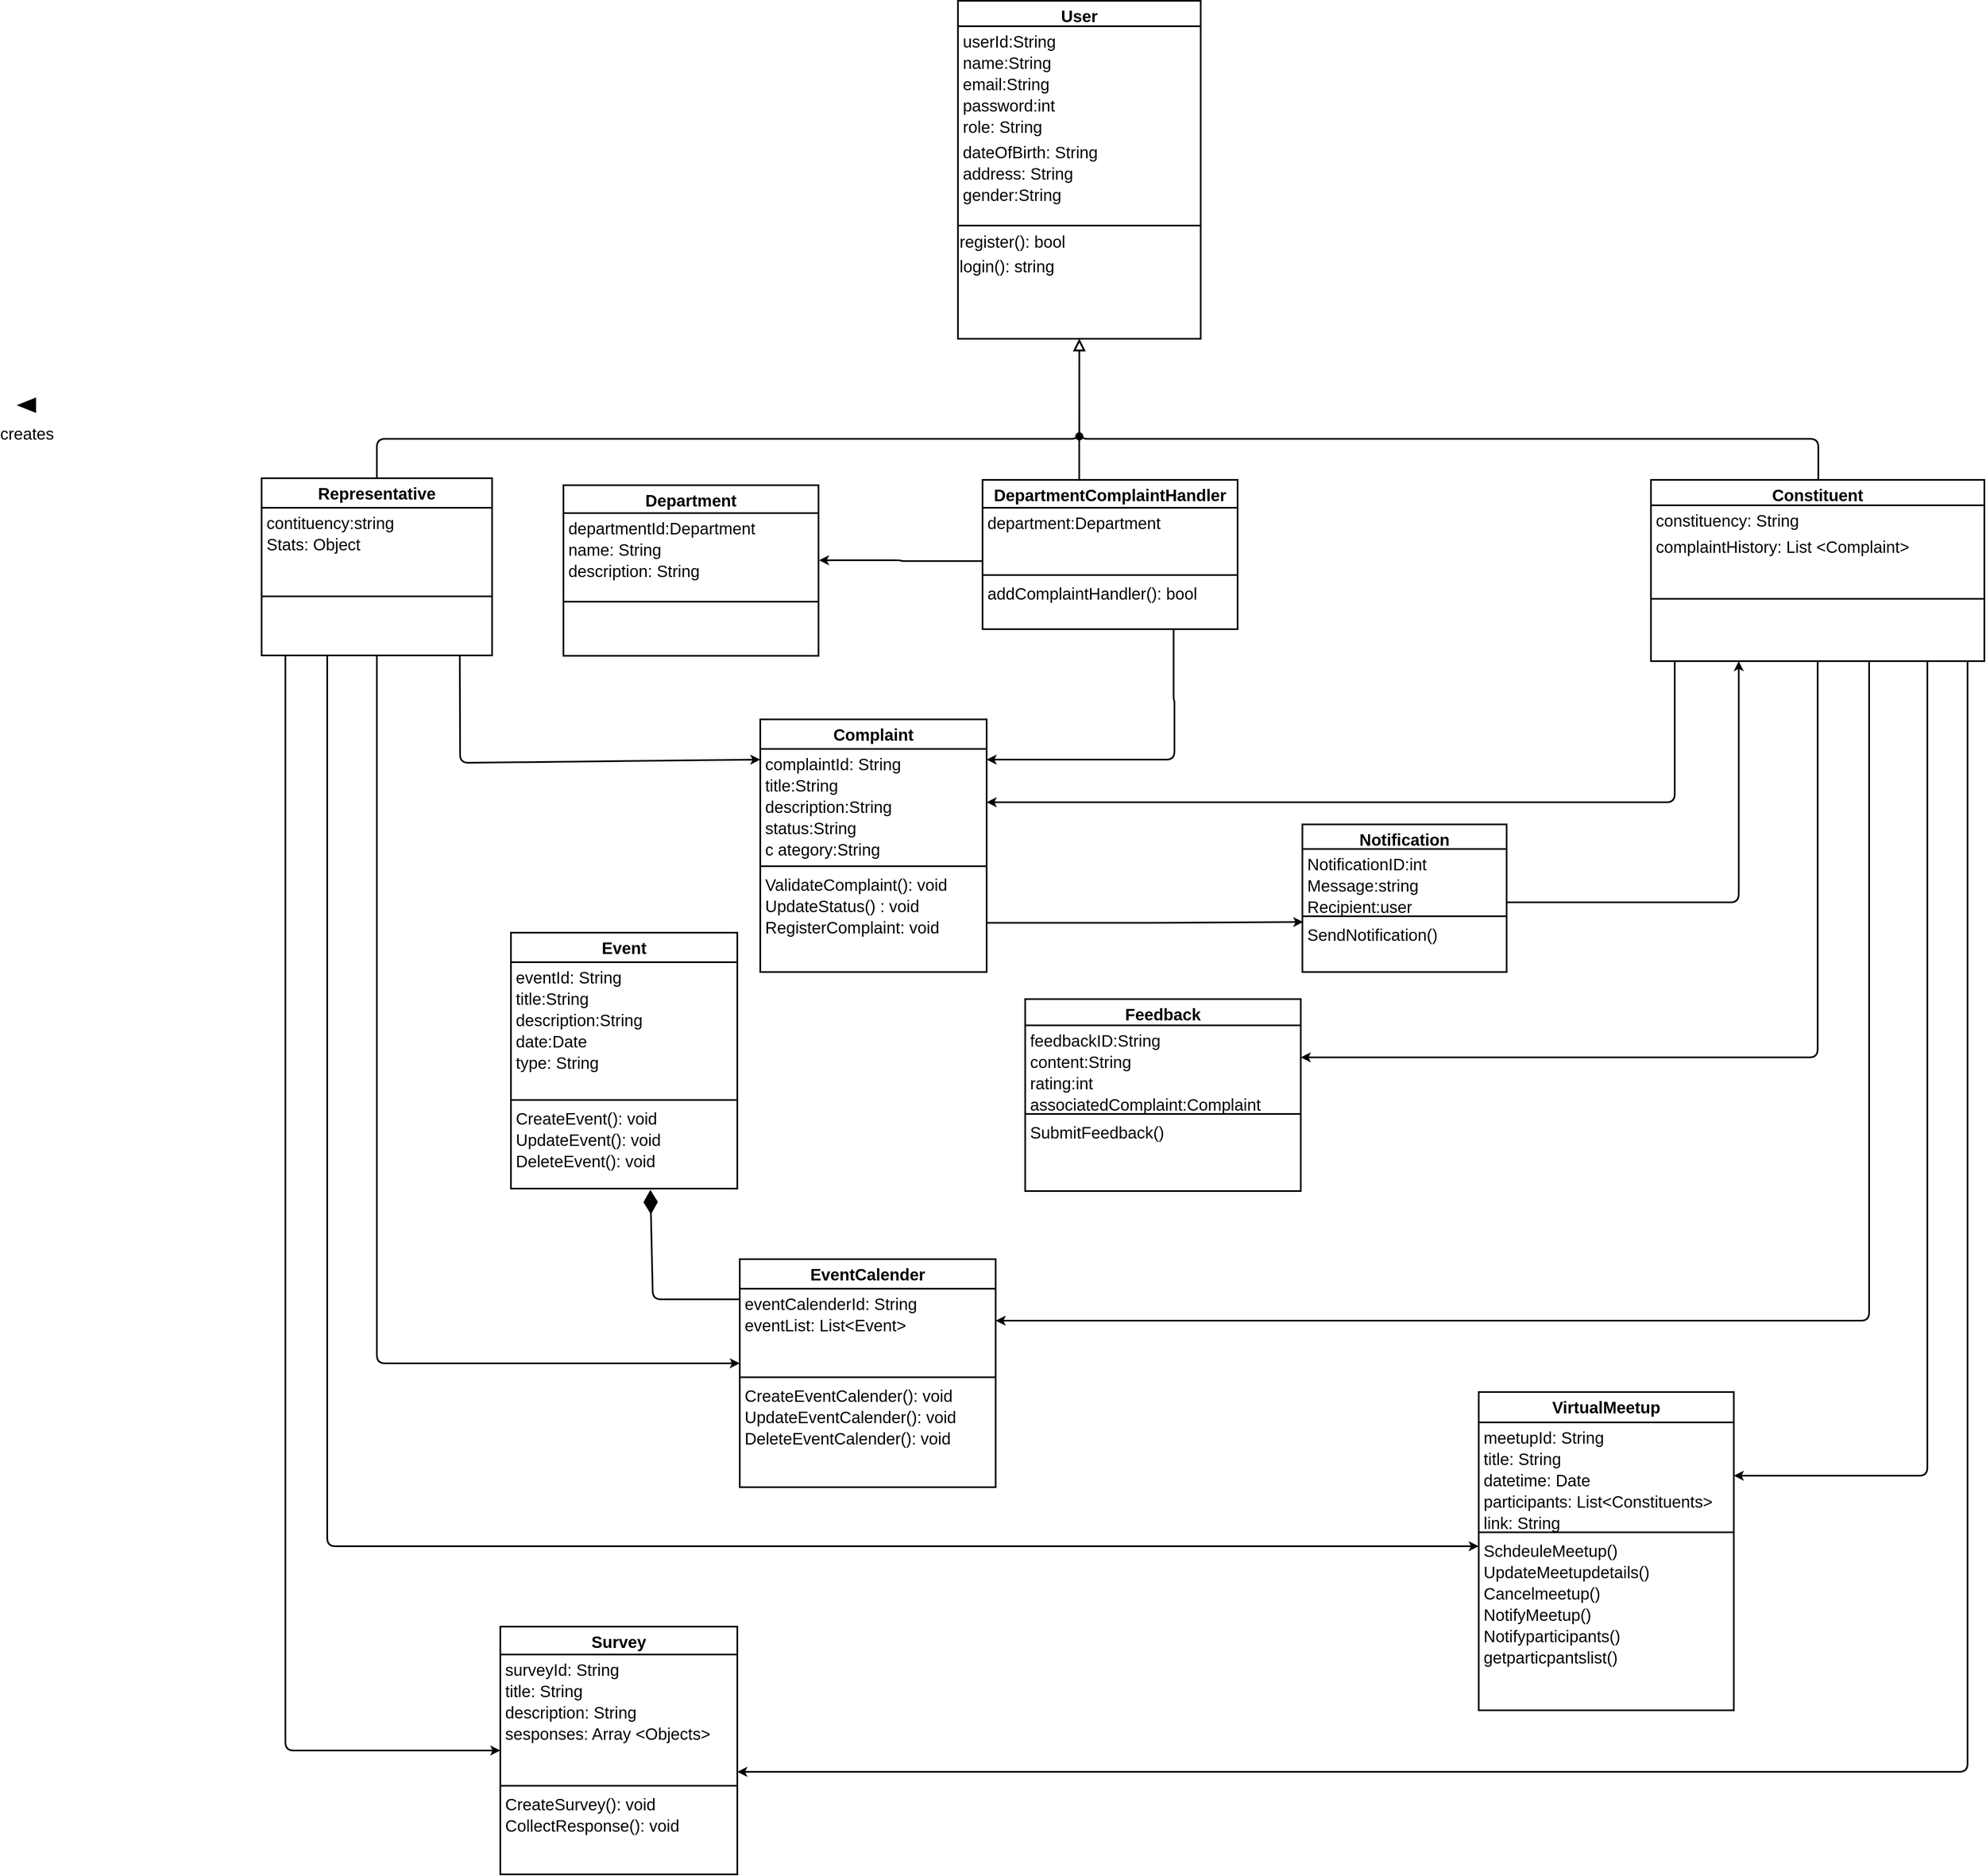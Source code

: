 <mxfile version="25.0.1">
  <diagram id="C5RBs43oDa-KdzZeNtuy" name="Page-1">
    <mxGraphModel dx="6667" dy="4613" grid="0" gridSize="10" guides="1" tooltips="1" connect="1" arrows="1" fold="1" page="0" pageScale="1" pageWidth="827" pageHeight="1169" math="0" shadow="0">
      <root>
        <mxCell id="WIyWlLk6GJQsqaUBKTNV-0" />
        <mxCell id="WIyWlLk6GJQsqaUBKTNV-1" parent="WIyWlLk6GJQsqaUBKTNV-0" />
        <mxCell id="zkfFHV4jXpPFQw0GAbJ--0" value="User" style="swimlane;fontStyle=1;align=center;verticalAlign=top;childLayout=stackLayout;horizontal=1;startSize=31;horizontalStack=0;resizeParent=1;resizeLast=0;collapsible=1;marginBottom=0;rounded=0;shadow=0;strokeWidth=2;fontSize=20;" parent="WIyWlLk6GJQsqaUBKTNV-1" vertex="1">
          <mxGeometry x="441" y="-458" width="296" height="412" as="geometry">
            <mxRectangle x="230" y="140" width="160" height="26" as="alternateBounds" />
          </mxGeometry>
        </mxCell>
        <mxCell id="zkfFHV4jXpPFQw0GAbJ--1" value="userId:String" style="text;align=left;verticalAlign=top;spacingLeft=4;spacingRight=4;overflow=hidden;rotatable=0;points=[[0,0.5],[1,0.5]];portConstraint=eastwest;fontSize=20;strokeWidth=2;" parent="zkfFHV4jXpPFQw0GAbJ--0" vertex="1">
          <mxGeometry y="31" width="296" height="26" as="geometry" />
        </mxCell>
        <mxCell id="zkfFHV4jXpPFQw0GAbJ--2" value="name:String" style="text;align=left;verticalAlign=top;spacingLeft=4;spacingRight=4;overflow=hidden;rotatable=0;points=[[0,0.5],[1,0.5]];portConstraint=eastwest;rounded=0;shadow=0;html=0;fontSize=20;strokeWidth=2;" parent="zkfFHV4jXpPFQw0GAbJ--0" vertex="1">
          <mxGeometry y="57" width="296" height="26" as="geometry" />
        </mxCell>
        <mxCell id="zkfFHV4jXpPFQw0GAbJ--3" value="email:String" style="text;align=left;verticalAlign=top;spacingLeft=4;spacingRight=4;overflow=hidden;rotatable=0;points=[[0,0.5],[1,0.5]];portConstraint=eastwest;rounded=0;shadow=0;html=0;fontSize=20;strokeWidth=2;" parent="zkfFHV4jXpPFQw0GAbJ--0" vertex="1">
          <mxGeometry y="83" width="296" height="26" as="geometry" />
        </mxCell>
        <mxCell id="Pei02myCYMl1iP3rMed8-2" value="password:int" style="text;align=left;verticalAlign=top;spacingLeft=4;spacingRight=4;overflow=hidden;rotatable=0;points=[[0,0.5],[1,0.5]];portConstraint=eastwest;rounded=0;shadow=0;html=0;fontSize=20;strokeWidth=2;" parent="zkfFHV4jXpPFQw0GAbJ--0" vertex="1">
          <mxGeometry y="109" width="296" height="26" as="geometry" />
        </mxCell>
        <mxCell id="mNPfbvNHgH-7dLo6_KG_-19" value="role: String" style="text;align=left;verticalAlign=top;spacingLeft=4;spacingRight=4;overflow=hidden;rotatable=0;points=[[0,0.5],[1,0.5]];portConstraint=eastwest;rounded=0;shadow=0;html=0;fontSize=20;strokeWidth=2;" parent="zkfFHV4jXpPFQw0GAbJ--0" vertex="1">
          <mxGeometry y="135" width="296" height="31" as="geometry" />
        </mxCell>
        <mxCell id="mNPfbvNHgH-7dLo6_KG_-18" value="dateOfBirth: String" style="text;align=left;verticalAlign=top;spacingLeft=4;spacingRight=4;overflow=hidden;rotatable=0;points=[[0,0.5],[1,0.5]];portConstraint=eastwest;rounded=0;shadow=0;html=0;fontSize=20;strokeWidth=2;" parent="zkfFHV4jXpPFQw0GAbJ--0" vertex="1">
          <mxGeometry y="166" width="296" height="26" as="geometry" />
        </mxCell>
        <mxCell id="mNPfbvNHgH-7dLo6_KG_-17" value="address: String" style="text;align=left;verticalAlign=top;spacingLeft=4;spacingRight=4;overflow=hidden;rotatable=0;points=[[0,0.5],[1,0.5]];portConstraint=eastwest;rounded=0;shadow=0;html=0;fontSize=20;strokeWidth=2;" parent="zkfFHV4jXpPFQw0GAbJ--0" vertex="1">
          <mxGeometry y="192" width="296" height="26" as="geometry" />
        </mxCell>
        <mxCell id="mNPfbvNHgH-7dLo6_KG_-15" value="gender:String" style="text;align=left;verticalAlign=top;spacingLeft=4;spacingRight=4;overflow=hidden;rotatable=0;points=[[0,0.5],[1,0.5]];portConstraint=eastwest;rounded=0;shadow=0;html=0;fontSize=20;strokeWidth=2;" parent="zkfFHV4jXpPFQw0GAbJ--0" vertex="1">
          <mxGeometry y="218" width="296" height="26" as="geometry" />
        </mxCell>
        <mxCell id="mNPfbvNHgH-7dLo6_KG_-21" style="text;align=left;verticalAlign=top;spacingLeft=4;spacingRight=4;overflow=hidden;rotatable=0;points=[[0,0.5],[1,0.5]];portConstraint=eastwest;rounded=0;shadow=0;html=0;fontSize=20;strokeWidth=2;" parent="zkfFHV4jXpPFQw0GAbJ--0" vertex="1">
          <mxGeometry y="244" width="296" height="26" as="geometry" />
        </mxCell>
        <mxCell id="zkfFHV4jXpPFQw0GAbJ--4" value="" style="line;html=1;strokeWidth=2;align=left;verticalAlign=middle;spacingTop=-1;spacingLeft=3;spacingRight=3;rotatable=0;labelPosition=right;points=[];portConstraint=eastwest;fontSize=20;" parent="zkfFHV4jXpPFQw0GAbJ--0" vertex="1">
          <mxGeometry y="270" width="296" height="8" as="geometry" />
        </mxCell>
        <mxCell id="mNPfbvNHgH-7dLo6_KG_-13" value="register(): bool" style="text;html=1;align=left;verticalAlign=middle;whiteSpace=wrap;rounded=0;fontSize=20;strokeWidth=2;" parent="zkfFHV4jXpPFQw0GAbJ--0" vertex="1">
          <mxGeometry y="278" width="296" height="30" as="geometry" />
        </mxCell>
        <mxCell id="Pei02myCYMl1iP3rMed8-3" value="login(): string" style="text;html=1;align=left;verticalAlign=middle;whiteSpace=wrap;rounded=0;fontSize=20;strokeWidth=2;" parent="zkfFHV4jXpPFQw0GAbJ--0" vertex="1">
          <mxGeometry y="308" width="296" height="30" as="geometry" />
        </mxCell>
        <mxCell id="mNPfbvNHgH-7dLo6_KG_-20" style="text;html=1;align=left;verticalAlign=middle;whiteSpace=wrap;rounded=0;fontSize=20;strokeWidth=2;" parent="zkfFHV4jXpPFQw0GAbJ--0" vertex="1">
          <mxGeometry y="338" width="296" height="37" as="geometry" />
        </mxCell>
        <mxCell id="G-upI68DP6zv-U2BLRxJ-17" style="edgeStyle=orthogonalEdgeStyle;rounded=1;orthogonalLoop=1;jettySize=auto;html=1;entryX=0;entryY=0.5;entryDx=0;entryDy=0;curved=0;strokeWidth=2;" edge="1" parent="WIyWlLk6GJQsqaUBKTNV-1" source="zkfFHV4jXpPFQw0GAbJ--6" target="mNPfbvNHgH-7dLo6_KG_-83">
          <mxGeometry relative="1" as="geometry" />
        </mxCell>
        <mxCell id="G-upI68DP6zv-U2BLRxJ-19" style="edgeStyle=orthogonalEdgeStyle;rounded=1;orthogonalLoop=1;jettySize=auto;html=1;entryX=0;entryY=0.5;entryDx=0;entryDy=0;curved=0;strokeWidth=2;" edge="1" parent="WIyWlLk6GJQsqaUBKTNV-1" source="zkfFHV4jXpPFQw0GAbJ--6" target="Pei02myCYMl1iP3rMed8-67">
          <mxGeometry relative="1" as="geometry">
            <Array as="points">
              <mxPoint x="-328" y="1426" />
            </Array>
          </mxGeometry>
        </mxCell>
        <mxCell id="G-upI68DP6zv-U2BLRxJ-26" style="edgeStyle=orthogonalEdgeStyle;rounded=1;orthogonalLoop=1;jettySize=auto;html=1;entryX=0;entryY=0.5;entryDx=0;entryDy=0;strokeWidth=2;curved=0;" edge="1" parent="WIyWlLk6GJQsqaUBKTNV-1" source="zkfFHV4jXpPFQw0GAbJ--6" target="G-upI68DP6zv-U2BLRxJ-23">
          <mxGeometry relative="1" as="geometry">
            <Array as="points">
              <mxPoint x="-379" y="1675" />
            </Array>
          </mxGeometry>
        </mxCell>
        <mxCell id="zkfFHV4jXpPFQw0GAbJ--6" value="Representative" style="swimlane;fontStyle=1;align=center;verticalAlign=top;childLayout=stackLayout;horizontal=1;startSize=36;horizontalStack=0;resizeParent=1;resizeLast=0;collapsible=1;marginBottom=0;rounded=0;shadow=0;strokeWidth=2;fontSize=20;" parent="WIyWlLk6GJQsqaUBKTNV-1" vertex="1">
          <mxGeometry x="-408" y="124" width="281" height="216" as="geometry">
            <mxRectangle x="130" y="380" width="160" height="26" as="alternateBounds" />
          </mxGeometry>
        </mxCell>
        <mxCell id="zkfFHV4jXpPFQw0GAbJ--7" value="contituency:string" style="text;align=left;verticalAlign=top;spacingLeft=4;spacingRight=4;overflow=hidden;rotatable=0;points=[[0,0.5],[1,0.5]];portConstraint=eastwest;fontSize=20;strokeWidth=2;" parent="zkfFHV4jXpPFQw0GAbJ--6" vertex="1">
          <mxGeometry y="36" width="281" height="26" as="geometry" />
        </mxCell>
        <mxCell id="zkfFHV4jXpPFQw0GAbJ--8" value="Stats: Object " style="text;align=left;verticalAlign=top;spacingLeft=4;spacingRight=4;overflow=hidden;rotatable=0;points=[[0,0.5],[1,0.5]];portConstraint=eastwest;rounded=0;shadow=0;html=0;fontSize=20;strokeWidth=2;" parent="zkfFHV4jXpPFQw0GAbJ--6" vertex="1">
          <mxGeometry y="62" width="281" height="26" as="geometry" />
        </mxCell>
        <mxCell id="mNPfbvNHgH-7dLo6_KG_-24" style="text;align=left;verticalAlign=top;spacingLeft=4;spacingRight=4;overflow=hidden;rotatable=0;points=[[0,0.5],[1,0.5]];portConstraint=eastwest;rounded=0;shadow=0;html=0;fontSize=20;strokeWidth=2;" parent="zkfFHV4jXpPFQw0GAbJ--6" vertex="1">
          <mxGeometry y="88" width="281" height="26" as="geometry" />
        </mxCell>
        <mxCell id="mNPfbvNHgH-7dLo6_KG_-23" style="text;align=left;verticalAlign=top;spacingLeft=4;spacingRight=4;overflow=hidden;rotatable=0;points=[[0,0.5],[1,0.5]];portConstraint=eastwest;rounded=0;shadow=0;html=0;fontSize=20;strokeWidth=2;" parent="zkfFHV4jXpPFQw0GAbJ--6" vertex="1">
          <mxGeometry y="114" width="281" height="26" as="geometry" />
        </mxCell>
        <mxCell id="zkfFHV4jXpPFQw0GAbJ--9" value="" style="line;html=1;strokeWidth=2;align=left;verticalAlign=middle;spacingTop=-1;spacingLeft=3;spacingRight=3;rotatable=0;labelPosition=right;points=[];portConstraint=eastwest;fontSize=20;" parent="zkfFHV4jXpPFQw0GAbJ--6" vertex="1">
          <mxGeometry y="140" width="281" height="8" as="geometry" />
        </mxCell>
        <mxCell id="mNPfbvNHgH-7dLo6_KG_-26" style="text;align=left;verticalAlign=top;spacingLeft=4;spacingRight=4;overflow=hidden;rotatable=0;points=[[0,0.5],[1,0.5]];portConstraint=eastwest;fontStyle=0;fontSize=20;strokeWidth=2;" parent="zkfFHV4jXpPFQw0GAbJ--6" vertex="1">
          <mxGeometry y="148" width="281" height="33" as="geometry" />
        </mxCell>
        <mxCell id="mNPfbvNHgH-7dLo6_KG_-25" style="text;align=left;verticalAlign=top;spacingLeft=4;spacingRight=4;overflow=hidden;rotatable=0;points=[[0,0.5],[1,0.5]];portConstraint=eastwest;fontStyle=0;fontSize=20;strokeWidth=2;" parent="zkfFHV4jXpPFQw0GAbJ--6" vertex="1">
          <mxGeometry y="181" width="281" height="35" as="geometry" />
        </mxCell>
        <mxCell id="zkfFHV4jXpPFQw0GAbJ--12" value="" style="endArrow=block;endSize=10;endFill=0;shadow=0;strokeWidth=2;rounded=1;curved=0;edgeStyle=elbowEdgeStyle;elbow=vertical;fontSize=20;" parent="WIyWlLk6GJQsqaUBKTNV-1" source="zkfFHV4jXpPFQw0GAbJ--6" target="zkfFHV4jXpPFQw0GAbJ--0" edge="1">
          <mxGeometry width="160" relative="1" as="geometry">
            <mxPoint x="200" y="203" as="sourcePoint" />
            <mxPoint x="200" y="203" as="targetPoint" />
            <Array as="points">
              <mxPoint x="368" y="76" />
            </Array>
          </mxGeometry>
        </mxCell>
        <mxCell id="zkfFHV4jXpPFQw0GAbJ--16" value="" style="endArrow=block;endSize=10;endFill=0;shadow=0;strokeWidth=2;rounded=1;curved=0;edgeStyle=elbowEdgeStyle;elbow=vertical;fontSize=20;entryX=0.5;entryY=1;entryDx=0;entryDy=0;exitX=0.502;exitY=0.001;exitDx=0;exitDy=0;exitPerimeter=0;" parent="WIyWlLk6GJQsqaUBKTNV-1" source="yNUHk9VUofDZDF6CJBJu-0" target="zkfFHV4jXpPFQw0GAbJ--0" edge="1">
          <mxGeometry width="160" relative="1" as="geometry">
            <mxPoint x="532" y="115" as="sourcePoint" />
            <mxPoint x="530" y="36" as="targetPoint" />
            <Array as="points">
              <mxPoint x="828" y="76" />
            </Array>
          </mxGeometry>
        </mxCell>
        <mxCell id="zkfFHV4jXpPFQw0GAbJ--17" value="Complaint" style="swimlane;fontStyle=1;align=center;verticalAlign=top;childLayout=stackLayout;horizontal=1;startSize=36;horizontalStack=0;resizeParent=1;resizeLast=0;collapsible=1;marginBottom=0;rounded=0;shadow=0;strokeWidth=2;fontSize=20;" parent="WIyWlLk6GJQsqaUBKTNV-1" vertex="1">
          <mxGeometry x="200" y="418" width="276" height="308" as="geometry">
            <mxRectangle x="550" y="140" width="160" height="26" as="alternateBounds" />
          </mxGeometry>
        </mxCell>
        <mxCell id="zkfFHV4jXpPFQw0GAbJ--18" value="complaintId: String" style="text;align=left;verticalAlign=top;spacingLeft=4;spacingRight=4;overflow=hidden;rotatable=0;points=[[0,0.5],[1,0.5]];portConstraint=eastwest;fontSize=20;strokeWidth=2;" parent="zkfFHV4jXpPFQw0GAbJ--17" vertex="1">
          <mxGeometry y="36" width="276" height="26" as="geometry" />
        </mxCell>
        <mxCell id="zkfFHV4jXpPFQw0GAbJ--19" value="title:String" style="text;align=left;verticalAlign=top;spacingLeft=4;spacingRight=4;overflow=hidden;rotatable=0;points=[[0,0.5],[1,0.5]];portConstraint=eastwest;rounded=0;shadow=0;html=0;fontSize=20;strokeWidth=2;" parent="zkfFHV4jXpPFQw0GAbJ--17" vertex="1">
          <mxGeometry y="62" width="276" height="26" as="geometry" />
        </mxCell>
        <mxCell id="zkfFHV4jXpPFQw0GAbJ--20" value="description:String" style="text;align=left;verticalAlign=top;spacingLeft=4;spacingRight=4;overflow=hidden;rotatable=0;points=[[0,0.5],[1,0.5]];portConstraint=eastwest;rounded=0;shadow=0;html=0;fontSize=20;strokeWidth=2;" parent="zkfFHV4jXpPFQw0GAbJ--17" vertex="1">
          <mxGeometry y="88" width="276" height="26" as="geometry" />
        </mxCell>
        <mxCell id="zkfFHV4jXpPFQw0GAbJ--21" value="status:String" style="text;align=left;verticalAlign=top;spacingLeft=4;spacingRight=4;overflow=hidden;rotatable=0;points=[[0,0.5],[1,0.5]];portConstraint=eastwest;rounded=0;shadow=0;html=0;fontSize=20;strokeWidth=2;" parent="zkfFHV4jXpPFQw0GAbJ--17" vertex="1">
          <mxGeometry y="114" width="276" height="26" as="geometry" />
        </mxCell>
        <mxCell id="zkfFHV4jXpPFQw0GAbJ--22" value="c ategory:String" style="text;align=left;verticalAlign=top;spacingLeft=4;spacingRight=4;overflow=hidden;rotatable=0;points=[[0,0.5],[1,0.5]];portConstraint=eastwest;rounded=0;shadow=0;html=0;fontSize=20;strokeWidth=2;" parent="zkfFHV4jXpPFQw0GAbJ--17" vertex="1">
          <mxGeometry y="140" width="276" height="35" as="geometry" />
        </mxCell>
        <mxCell id="zkfFHV4jXpPFQw0GAbJ--23" value="" style="line;html=1;strokeWidth=2;align=left;verticalAlign=middle;spacingTop=-1;spacingLeft=3;spacingRight=3;rotatable=0;labelPosition=right;points=[];portConstraint=eastwest;fontSize=20;" parent="zkfFHV4jXpPFQw0GAbJ--17" vertex="1">
          <mxGeometry y="175" width="276" height="8" as="geometry" />
        </mxCell>
        <mxCell id="zkfFHV4jXpPFQw0GAbJ--25" value="ValidateComplaint(): void" style="text;align=left;verticalAlign=top;spacingLeft=4;spacingRight=4;overflow=hidden;rotatable=0;points=[[0,0.5],[1,0.5]];portConstraint=eastwest;fontSize=20;strokeWidth=2;" parent="zkfFHV4jXpPFQw0GAbJ--17" vertex="1">
          <mxGeometry y="183" width="276" height="26" as="geometry" />
        </mxCell>
        <mxCell id="Pei02myCYMl1iP3rMed8-8" value="UpdateStatus() : void" style="text;align=left;verticalAlign=top;spacingLeft=4;spacingRight=4;overflow=hidden;rotatable=0;points=[[0,0.5],[1,0.5]];portConstraint=eastwest;fontSize=20;strokeWidth=2;" parent="zkfFHV4jXpPFQw0GAbJ--17" vertex="1">
          <mxGeometry y="209" width="276" height="26" as="geometry" />
        </mxCell>
        <mxCell id="mNPfbvNHgH-7dLo6_KG_-55" value="RegisterComplaint: void" style="text;align=left;verticalAlign=top;spacingLeft=4;spacingRight=4;overflow=hidden;rotatable=0;points=[[0,0.5],[1,0.5]];portConstraint=eastwest;fontSize=20;strokeWidth=2;" parent="zkfFHV4jXpPFQw0GAbJ--17" vertex="1">
          <mxGeometry y="235" width="276" height="26" as="geometry" />
        </mxCell>
        <mxCell id="mNPfbvNHgH-7dLo6_KG_-54" style="text;align=left;verticalAlign=top;spacingLeft=4;spacingRight=4;overflow=hidden;rotatable=0;points=[[0,0.5],[1,0.5]];portConstraint=eastwest;fontSize=20;strokeWidth=2;" parent="zkfFHV4jXpPFQw0GAbJ--17" vertex="1">
          <mxGeometry y="261" width="276" height="26" as="geometry" />
        </mxCell>
        <mxCell id="G-upI68DP6zv-U2BLRxJ-5" style="edgeStyle=orthogonalEdgeStyle;rounded=1;orthogonalLoop=1;jettySize=auto;html=1;entryX=1;entryY=0.5;entryDx=0;entryDy=0;strokeWidth=2;curved=0;" edge="1" parent="WIyWlLk6GJQsqaUBKTNV-1" source="yNUHk9VUofDZDF6CJBJu-0" target="Pei02myCYMl1iP3rMed8-13">
          <mxGeometry relative="1" as="geometry" />
        </mxCell>
        <mxCell id="G-upI68DP6zv-U2BLRxJ-6" style="edgeStyle=orthogonalEdgeStyle;rounded=1;orthogonalLoop=1;jettySize=auto;html=1;entryX=1;entryY=0.5;entryDx=0;entryDy=0;strokeWidth=2;curved=0;" edge="1" parent="WIyWlLk6GJQsqaUBKTNV-1" source="yNUHk9VUofDZDF6CJBJu-0" target="mNPfbvNHgH-7dLo6_KG_-59">
          <mxGeometry relative="1" as="geometry">
            <Array as="points">
              <mxPoint x="1552" y="1151" />
            </Array>
          </mxGeometry>
        </mxCell>
        <mxCell id="G-upI68DP6zv-U2BLRxJ-21" style="edgeStyle=orthogonalEdgeStyle;rounded=1;orthogonalLoop=1;jettySize=auto;html=1;entryX=1;entryY=0.5;entryDx=0;entryDy=0;strokeWidth=2;curved=0;" edge="1" parent="WIyWlLk6GJQsqaUBKTNV-1" source="yNUHk9VUofDZDF6CJBJu-0" target="Pei02myCYMl1iP3rMed8-62">
          <mxGeometry relative="1" as="geometry">
            <Array as="points">
              <mxPoint x="1623" y="1340" />
            </Array>
          </mxGeometry>
        </mxCell>
        <mxCell id="G-upI68DP6zv-U2BLRxJ-27" style="edgeStyle=orthogonalEdgeStyle;rounded=1;orthogonalLoop=1;jettySize=auto;html=1;strokeWidth=2;curved=0;" edge="1" parent="WIyWlLk6GJQsqaUBKTNV-1" source="yNUHk9VUofDZDF6CJBJu-0" target="G-upI68DP6zv-U2BLRxJ-22">
          <mxGeometry relative="1" as="geometry">
            <Array as="points">
              <mxPoint x="1672" y="1701" />
            </Array>
          </mxGeometry>
        </mxCell>
        <mxCell id="yNUHk9VUofDZDF6CJBJu-0" value="Constituent" style="swimlane;fontStyle=1;align=center;verticalAlign=top;childLayout=stackLayout;horizontal=1;startSize=31;horizontalStack=0;resizeParent=1;resizeLast=0;collapsible=1;marginBottom=0;rounded=0;shadow=0;strokeWidth=2;fontSize=20;" parent="WIyWlLk6GJQsqaUBKTNV-1" vertex="1">
          <mxGeometry x="1286" y="126" width="406.5" height="221" as="geometry">
            <mxRectangle x="130" y="380" width="160" height="26" as="alternateBounds" />
          </mxGeometry>
        </mxCell>
        <mxCell id="mNPfbvNHgH-7dLo6_KG_-22" value="constituency: String" style="text;align=left;verticalAlign=top;spacingLeft=4;spacingRight=4;overflow=hidden;rotatable=0;points=[[0,0.5],[1,0.5]];portConstraint=eastwest;fontSize=20;strokeWidth=2;" parent="yNUHk9VUofDZDF6CJBJu-0" vertex="1">
          <mxGeometry y="31" width="406.5" height="32" as="geometry" />
        </mxCell>
        <mxCell id="yNUHk9VUofDZDF6CJBJu-1" value="complaintHistory: List &lt;Complaint&gt;" style="text;align=left;verticalAlign=top;spacingLeft=4;spacingRight=4;overflow=hidden;rotatable=0;points=[[0,0.5],[1,0.5]];portConstraint=eastwest;fontSize=20;strokeWidth=2;" parent="yNUHk9VUofDZDF6CJBJu-0" vertex="1">
          <mxGeometry y="63" width="406.5" height="26" as="geometry" />
        </mxCell>
        <mxCell id="mNPfbvNHgH-7dLo6_KG_-35" style="text;align=left;verticalAlign=top;spacingLeft=4;spacingRight=4;overflow=hidden;rotatable=0;points=[[0,0.5],[1,0.5]];portConstraint=eastwest;fontSize=20;strokeWidth=2;" parent="yNUHk9VUofDZDF6CJBJu-0" vertex="1">
          <mxGeometry y="89" width="406.5" height="26" as="geometry" />
        </mxCell>
        <mxCell id="mNPfbvNHgH-7dLo6_KG_-34" style="text;align=left;verticalAlign=top;spacingLeft=4;spacingRight=4;overflow=hidden;rotatable=0;points=[[0,0.5],[1,0.5]];portConstraint=eastwest;fontSize=20;strokeWidth=2;" parent="yNUHk9VUofDZDF6CJBJu-0" vertex="1">
          <mxGeometry y="115" width="406.5" height="26" as="geometry" />
        </mxCell>
        <mxCell id="yNUHk9VUofDZDF6CJBJu-3" value="" style="line;html=1;strokeWidth=2;align=left;verticalAlign=middle;spacingTop=-1;spacingLeft=3;spacingRight=3;rotatable=0;labelPosition=right;points=[];portConstraint=eastwest;fontSize=20;" parent="yNUHk9VUofDZDF6CJBJu-0" vertex="1">
          <mxGeometry y="141" width="406.5" height="8" as="geometry" />
        </mxCell>
        <mxCell id="mNPfbvNHgH-7dLo6_KG_-41" style="text;align=left;verticalAlign=top;spacingLeft=4;spacingRight=4;overflow=hidden;rotatable=0;points=[[0,0.5],[1,0.5]];portConstraint=eastwest;fontSize=20;strokeWidth=2;" parent="yNUHk9VUofDZDF6CJBJu-0" vertex="1">
          <mxGeometry y="149" width="406.5" height="36" as="geometry" />
        </mxCell>
        <mxCell id="mNPfbvNHgH-7dLo6_KG_-45" style="text;align=left;verticalAlign=top;spacingLeft=4;spacingRight=4;overflow=hidden;rotatable=0;points=[[0,0.5],[1,0.5]];portConstraint=eastwest;fontSize=20;strokeWidth=2;" parent="yNUHk9VUofDZDF6CJBJu-0" vertex="1">
          <mxGeometry y="185" width="406.5" height="36" as="geometry" />
        </mxCell>
        <mxCell id="yNUHk9VUofDZDF6CJBJu-6" value="Survey" style="swimlane;fontStyle=1;align=center;verticalAlign=top;childLayout=stackLayout;horizontal=1;startSize=34;horizontalStack=0;resizeParent=1;resizeLast=0;collapsible=1;marginBottom=0;rounded=0;shadow=0;strokeWidth=2;fontSize=20;" parent="WIyWlLk6GJQsqaUBKTNV-1" vertex="1">
          <mxGeometry x="-117" y="1524" width="289" height="302" as="geometry">
            <mxRectangle x="130" y="380" width="160" height="26" as="alternateBounds" />
          </mxGeometry>
        </mxCell>
        <mxCell id="yNUHk9VUofDZDF6CJBJu-7" value="surveyId: String" style="text;align=left;verticalAlign=top;spacingLeft=4;spacingRight=4;overflow=hidden;rotatable=0;points=[[0,0.5],[1,0.5]];portConstraint=eastwest;fontSize=20;strokeWidth=2;" parent="yNUHk9VUofDZDF6CJBJu-6" vertex="1">
          <mxGeometry y="34" width="289" height="26" as="geometry" />
        </mxCell>
        <mxCell id="yNUHk9VUofDZDF6CJBJu-8" value="title: String" style="text;align=left;verticalAlign=top;spacingLeft=4;spacingRight=4;overflow=hidden;rotatable=0;points=[[0,0.5],[1,0.5]];portConstraint=eastwest;rounded=0;shadow=0;html=0;fontSize=20;strokeWidth=2;" parent="yNUHk9VUofDZDF6CJBJu-6" vertex="1">
          <mxGeometry y="60" width="289" height="26" as="geometry" />
        </mxCell>
        <mxCell id="yNUHk9VUofDZDF6CJBJu-10" value="description: String" style="text;align=left;verticalAlign=top;spacingLeft=4;spacingRight=4;overflow=hidden;rotatable=0;points=[[0,0.5],[1,0.5]];portConstraint=eastwest;fontStyle=0;fontSize=20;strokeWidth=2;" parent="yNUHk9VUofDZDF6CJBJu-6" vertex="1">
          <mxGeometry y="86" width="289" height="26" as="geometry" />
        </mxCell>
        <mxCell id="yNUHk9VUofDZDF6CJBJu-11" value="sesponses: Array &lt;Objects&gt;" style="text;align=left;verticalAlign=top;spacingLeft=4;spacingRight=4;overflow=hidden;rotatable=0;points=[[0,0.5],[1,0.5]];portConstraint=eastwest;fontSize=20;strokeWidth=2;" parent="yNUHk9VUofDZDF6CJBJu-6" vertex="1">
          <mxGeometry y="112" width="289" height="26" as="geometry" />
        </mxCell>
        <mxCell id="G-upI68DP6zv-U2BLRxJ-23" style="text;align=left;verticalAlign=top;spacingLeft=4;spacingRight=4;overflow=hidden;rotatable=0;points=[[0,0.5],[1,0.5]];portConstraint=eastwest;fontSize=20;strokeWidth=2;" vertex="1" parent="yNUHk9VUofDZDF6CJBJu-6">
          <mxGeometry y="138" width="289" height="26" as="geometry" />
        </mxCell>
        <mxCell id="G-upI68DP6zv-U2BLRxJ-22" style="text;align=left;verticalAlign=top;spacingLeft=4;spacingRight=4;overflow=hidden;rotatable=0;points=[[0,0.5],[1,0.5]];portConstraint=eastwest;fontSize=20;strokeWidth=2;" vertex="1" parent="yNUHk9VUofDZDF6CJBJu-6">
          <mxGeometry y="164" width="289" height="26" as="geometry" />
        </mxCell>
        <mxCell id="yNUHk9VUofDZDF6CJBJu-9" value="" style="line;html=1;strokeWidth=2;align=left;verticalAlign=middle;spacingTop=-1;spacingLeft=3;spacingRight=3;rotatable=0;labelPosition=right;points=[];portConstraint=eastwest;fontSize=20;" parent="yNUHk9VUofDZDF6CJBJu-6" vertex="1">
          <mxGeometry y="190" width="289" height="8" as="geometry" />
        </mxCell>
        <mxCell id="Pei02myCYMl1iP3rMed8-10" value="CreateSurvey(): void" style="text;align=left;verticalAlign=top;spacingLeft=4;spacingRight=4;overflow=hidden;rotatable=0;points=[[0,0.5],[1,0.5]];portConstraint=eastwest;fontSize=20;strokeWidth=2;" parent="yNUHk9VUofDZDF6CJBJu-6" vertex="1">
          <mxGeometry y="198" width="289" height="26" as="geometry" />
        </mxCell>
        <mxCell id="Pei02myCYMl1iP3rMed8-9" value="CollectResponse(): void" style="text;align=left;verticalAlign=top;spacingLeft=4;spacingRight=4;overflow=hidden;rotatable=0;points=[[0,0.5],[1,0.5]];portConstraint=eastwest;fontSize=20;strokeWidth=2;" parent="yNUHk9VUofDZDF6CJBJu-6" vertex="1">
          <mxGeometry y="224" width="289" height="26" as="geometry" />
        </mxCell>
        <mxCell id="G-upI68DP6zv-U2BLRxJ-25" style="text;align=left;verticalAlign=top;spacingLeft=4;spacingRight=4;overflow=hidden;rotatable=0;points=[[0,0.5],[1,0.5]];portConstraint=eastwest;fontSize=20;strokeWidth=2;" vertex="1" parent="yNUHk9VUofDZDF6CJBJu-6">
          <mxGeometry y="250" width="289" height="26" as="geometry" />
        </mxCell>
        <mxCell id="G-upI68DP6zv-U2BLRxJ-24" style="text;align=left;verticalAlign=top;spacingLeft=4;spacingRight=4;overflow=hidden;rotatable=0;points=[[0,0.5],[1,0.5]];portConstraint=eastwest;fontSize=20;strokeWidth=2;" vertex="1" parent="yNUHk9VUofDZDF6CJBJu-6">
          <mxGeometry y="276" width="289" height="26" as="geometry" />
        </mxCell>
        <mxCell id="yNUHk9VUofDZDF6CJBJu-18" value="DepartmentComplaintHandler" style="swimlane;fontStyle=1;align=center;verticalAlign=top;childLayout=stackLayout;horizontal=1;startSize=34;horizontalStack=0;resizeParent=1;resizeLast=0;collapsible=1;marginBottom=0;rounded=0;shadow=0;strokeWidth=2;fontSize=20;" parent="WIyWlLk6GJQsqaUBKTNV-1" vertex="1">
          <mxGeometry x="471" y="126" width="311" height="182" as="geometry">
            <mxRectangle x="130" y="380" width="160" height="26" as="alternateBounds" />
          </mxGeometry>
        </mxCell>
        <mxCell id="yNUHk9VUofDZDF6CJBJu-19" value="department:Department" style="text;align=left;verticalAlign=top;spacingLeft=4;spacingRight=4;overflow=hidden;rotatable=0;points=[[0,0.5],[1,0.5]];portConstraint=eastwest;fontSize=20;strokeWidth=2;" parent="yNUHk9VUofDZDF6CJBJu-18" vertex="1">
          <mxGeometry y="34" width="311" height="26" as="geometry" />
        </mxCell>
        <mxCell id="mNPfbvNHgH-7dLo6_KG_-28" style="text;align=left;verticalAlign=top;spacingLeft=4;spacingRight=4;overflow=hidden;rotatable=0;points=[[0,0.5],[1,0.5]];portConstraint=eastwest;fontSize=20;strokeWidth=2;" parent="yNUHk9VUofDZDF6CJBJu-18" vertex="1">
          <mxGeometry y="60" width="311" height="26" as="geometry" />
        </mxCell>
        <mxCell id="mNPfbvNHgH-7dLo6_KG_-27" style="text;align=left;verticalAlign=top;spacingLeft=4;spacingRight=4;overflow=hidden;rotatable=0;points=[[0,0.5],[1,0.5]];portConstraint=eastwest;fontSize=20;strokeWidth=2;" parent="yNUHk9VUofDZDF6CJBJu-18" vertex="1">
          <mxGeometry y="86" width="311" height="26" as="geometry" />
        </mxCell>
        <mxCell id="yNUHk9VUofDZDF6CJBJu-21" value="" style="line;html=1;strokeWidth=2;align=left;verticalAlign=middle;spacingTop=-1;spacingLeft=3;spacingRight=3;rotatable=0;labelPosition=right;points=[];portConstraint=eastwest;fontSize=20;" parent="yNUHk9VUofDZDF6CJBJu-18" vertex="1">
          <mxGeometry y="112" width="311" height="8" as="geometry" />
        </mxCell>
        <mxCell id="mNPfbvNHgH-7dLo6_KG_-47" value="addComplaintHandler(): bool" style="text;align=left;verticalAlign=top;spacingLeft=4;spacingRight=4;overflow=hidden;rotatable=0;points=[[0,0.5],[1,0.5]];portConstraint=eastwest;fontSize=20;strokeWidth=2;" parent="yNUHk9VUofDZDF6CJBJu-18" vertex="1">
          <mxGeometry y="120" width="311" height="31" as="geometry" />
        </mxCell>
        <mxCell id="mNPfbvNHgH-7dLo6_KG_-49" style="text;align=left;verticalAlign=top;spacingLeft=4;spacingRight=4;overflow=hidden;rotatable=0;points=[[0,0.5],[1,0.5]];portConstraint=eastwest;fontSize=20;strokeWidth=2;" parent="yNUHk9VUofDZDF6CJBJu-18" vertex="1">
          <mxGeometry y="151" width="311" height="31" as="geometry" />
        </mxCell>
        <mxCell id="yNUHk9VUofDZDF6CJBJu-24" value="Notification" style="swimlane;fontStyle=1;align=center;verticalAlign=top;childLayout=stackLayout;horizontal=1;startSize=30;horizontalStack=0;resizeParent=1;resizeLast=0;collapsible=1;marginBottom=0;rounded=0;shadow=0;strokeWidth=2;fontSize=20;" parent="WIyWlLk6GJQsqaUBKTNV-1" vertex="1">
          <mxGeometry x="861" y="546" width="249" height="180" as="geometry">
            <mxRectangle x="130" y="380" width="160" height="26" as="alternateBounds" />
          </mxGeometry>
        </mxCell>
        <mxCell id="yNUHk9VUofDZDF6CJBJu-25" value="NotificationID:int" style="text;align=left;verticalAlign=top;spacingLeft=4;spacingRight=4;overflow=hidden;rotatable=0;points=[[0,0.5],[1,0.5]];portConstraint=eastwest;fontSize=20;strokeWidth=2;" parent="yNUHk9VUofDZDF6CJBJu-24" vertex="1">
          <mxGeometry y="30" width="249" height="26" as="geometry" />
        </mxCell>
        <mxCell id="yNUHk9VUofDZDF6CJBJu-26" value="Message:string" style="text;align=left;verticalAlign=top;spacingLeft=4;spacingRight=4;overflow=hidden;rotatable=0;points=[[0,0.5],[1,0.5]];portConstraint=eastwest;rounded=0;shadow=0;html=0;fontSize=20;strokeWidth=2;" parent="yNUHk9VUofDZDF6CJBJu-24" vertex="1">
          <mxGeometry y="56" width="249" height="26" as="geometry" />
        </mxCell>
        <mxCell id="yNUHk9VUofDZDF6CJBJu-28" value="Recipient:user" style="text;align=left;verticalAlign=top;spacingLeft=4;spacingRight=4;overflow=hidden;rotatable=0;points=[[0,0.5],[1,0.5]];portConstraint=eastwest;fontStyle=0;fontSize=20;strokeWidth=2;" parent="yNUHk9VUofDZDF6CJBJu-24" vertex="1">
          <mxGeometry y="82" width="249" height="26" as="geometry" />
        </mxCell>
        <mxCell id="yNUHk9VUofDZDF6CJBJu-27" value="" style="line;html=1;strokeWidth=2;align=left;verticalAlign=middle;spacingTop=-1;spacingLeft=3;spacingRight=3;rotatable=0;labelPosition=right;points=[];portConstraint=eastwest;fontSize=20;" parent="yNUHk9VUofDZDF6CJBJu-24" vertex="1">
          <mxGeometry y="108" width="249" height="8" as="geometry" />
        </mxCell>
        <mxCell id="yNUHk9VUofDZDF6CJBJu-29" value="SendNotification()" style="text;align=left;verticalAlign=top;spacingLeft=4;spacingRight=4;overflow=hidden;rotatable=0;points=[[0,0.5],[1,0.5]];portConstraint=eastwest;fontSize=20;strokeWidth=2;" parent="yNUHk9VUofDZDF6CJBJu-24" vertex="1">
          <mxGeometry y="116" width="249" height="26" as="geometry" />
        </mxCell>
        <mxCell id="Pei02myCYMl1iP3rMed8-11" value="Feedback" style="swimlane;fontStyle=1;align=center;verticalAlign=top;childLayout=stackLayout;horizontal=1;startSize=32;horizontalStack=0;resizeParent=1;resizeLast=0;collapsible=1;marginBottom=0;rounded=0;shadow=0;strokeWidth=2;fontSize=20;" parent="WIyWlLk6GJQsqaUBKTNV-1" vertex="1">
          <mxGeometry x="523" y="759" width="336" height="234" as="geometry">
            <mxRectangle x="130" y="380" width="160" height="26" as="alternateBounds" />
          </mxGeometry>
        </mxCell>
        <mxCell id="Pei02myCYMl1iP3rMed8-12" value="feedbackID:String" style="text;align=left;verticalAlign=top;spacingLeft=4;spacingRight=4;overflow=hidden;rotatable=0;points=[[0,0.5],[1,0.5]];portConstraint=eastwest;fontSize=20;strokeWidth=2;" parent="Pei02myCYMl1iP3rMed8-11" vertex="1">
          <mxGeometry y="32" width="336" height="26" as="geometry" />
        </mxCell>
        <mxCell id="Pei02myCYMl1iP3rMed8-13" value="content:String" style="text;align=left;verticalAlign=top;spacingLeft=4;spacingRight=4;overflow=hidden;rotatable=0;points=[[0,0.5],[1,0.5]];portConstraint=eastwest;rounded=0;shadow=0;html=0;fontSize=20;strokeWidth=2;" parent="Pei02myCYMl1iP3rMed8-11" vertex="1">
          <mxGeometry y="58" width="336" height="26" as="geometry" />
        </mxCell>
        <mxCell id="Pei02myCYMl1iP3rMed8-14" value="rating:int" style="text;align=left;verticalAlign=top;spacingLeft=4;spacingRight=4;overflow=hidden;rotatable=0;points=[[0,0.5],[1,0.5]];portConstraint=eastwest;fontStyle=0;fontSize=20;strokeWidth=2;" parent="Pei02myCYMl1iP3rMed8-11" vertex="1">
          <mxGeometry y="84" width="336" height="26" as="geometry" />
        </mxCell>
        <mxCell id="Pei02myCYMl1iP3rMed8-15" value="associatedComplaint:Complaint" style="text;align=left;verticalAlign=top;spacingLeft=4;spacingRight=4;overflow=hidden;rotatable=0;points=[[0,0.5],[1,0.5]];portConstraint=eastwest;fontSize=20;strokeWidth=2;" parent="Pei02myCYMl1iP3rMed8-11" vertex="1">
          <mxGeometry y="110" width="336" height="26" as="geometry" />
        </mxCell>
        <mxCell id="Pei02myCYMl1iP3rMed8-16" value="" style="line;html=1;strokeWidth=2;align=left;verticalAlign=middle;spacingTop=-1;spacingLeft=3;spacingRight=3;rotatable=0;labelPosition=right;points=[];portConstraint=eastwest;fontSize=20;" parent="Pei02myCYMl1iP3rMed8-11" vertex="1">
          <mxGeometry y="136" width="336" height="8" as="geometry" />
        </mxCell>
        <mxCell id="Pei02myCYMl1iP3rMed8-17" value="SubmitFeedback()" style="text;align=left;verticalAlign=top;spacingLeft=4;spacingRight=4;overflow=hidden;rotatable=0;points=[[0,0.5],[1,0.5]];portConstraint=eastwest;fontSize=20;strokeWidth=2;" parent="Pei02myCYMl1iP3rMed8-11" vertex="1">
          <mxGeometry y="144" width="336" height="26" as="geometry" />
        </mxCell>
        <mxCell id="mNPfbvNHgH-7dLo6_KG_-53" style="text;align=left;verticalAlign=top;spacingLeft=4;spacingRight=4;overflow=hidden;rotatable=0;points=[[0,0.5],[1,0.5]];portConstraint=eastwest;fontSize=20;strokeWidth=2;" parent="Pei02myCYMl1iP3rMed8-11" vertex="1">
          <mxGeometry y="170" width="336" height="26" as="geometry" />
        </mxCell>
        <mxCell id="mNPfbvNHgH-7dLo6_KG_-52" style="text;align=left;verticalAlign=top;spacingLeft=4;spacingRight=4;overflow=hidden;rotatable=0;points=[[0,0.5],[1,0.5]];portConstraint=eastwest;fontSize=20;strokeWidth=2;" parent="Pei02myCYMl1iP3rMed8-11" vertex="1">
          <mxGeometry y="196" width="336" height="38" as="geometry" />
        </mxCell>
        <mxCell id="Pei02myCYMl1iP3rMed8-55" value="creates" style="text;html=1;align=center;verticalAlign=middle;whiteSpace=wrap;rounded=0;rotation=0;fontSize=20;strokeWidth=2;" parent="WIyWlLk6GJQsqaUBKTNV-1" vertex="1">
          <mxGeometry x="-724" y="54" width="60" height="30" as="geometry" />
        </mxCell>
        <mxCell id="Pei02myCYMl1iP3rMed8-56" value="" style="triangle;whiteSpace=wrap;html=1;rotation=-180;fontSize=20;strokeWidth=2;fillColor=#000000;" parent="WIyWlLk6GJQsqaUBKTNV-1" vertex="1">
          <mxGeometry x="-703.97" y="27" width="19.95" height="16" as="geometry" />
        </mxCell>
        <mxCell id="Pei02myCYMl1iP3rMed8-59" value="VirtualMeetup" style="swimlane;fontStyle=1;align=center;verticalAlign=top;childLayout=stackLayout;horizontal=1;startSize=37;horizontalStack=0;resizeParent=1;resizeLast=0;collapsible=1;marginBottom=0;rounded=0;shadow=0;strokeWidth=2;fontSize=20;" parent="WIyWlLk6GJQsqaUBKTNV-1" vertex="1">
          <mxGeometry x="1076" y="1238" width="311" height="388" as="geometry">
            <mxRectangle x="550" y="140" width="160" height="26" as="alternateBounds" />
          </mxGeometry>
        </mxCell>
        <mxCell id="Pei02myCYMl1iP3rMed8-60" value="meetupId: String" style="text;align=left;verticalAlign=top;spacingLeft=4;spacingRight=4;overflow=hidden;rotatable=0;points=[[0,0.5],[1,0.5]];portConstraint=eastwest;fontSize=20;strokeWidth=2;" parent="Pei02myCYMl1iP3rMed8-59" vertex="1">
          <mxGeometry y="37" width="311" height="26" as="geometry" />
        </mxCell>
        <mxCell id="Pei02myCYMl1iP3rMed8-61" value="title: String" style="text;align=left;verticalAlign=top;spacingLeft=4;spacingRight=4;overflow=hidden;rotatable=0;points=[[0,0.5],[1,0.5]];portConstraint=eastwest;rounded=0;shadow=0;html=0;fontSize=20;strokeWidth=2;" parent="Pei02myCYMl1iP3rMed8-59" vertex="1">
          <mxGeometry y="63" width="311" height="26" as="geometry" />
        </mxCell>
        <mxCell id="Pei02myCYMl1iP3rMed8-62" value="datetime: Date" style="text;align=left;verticalAlign=top;spacingLeft=4;spacingRight=4;overflow=hidden;rotatable=0;points=[[0,0.5],[1,0.5]];portConstraint=eastwest;rounded=0;shadow=0;html=0;fontSize=20;strokeWidth=2;" parent="Pei02myCYMl1iP3rMed8-59" vertex="1">
          <mxGeometry y="89" width="311" height="26" as="geometry" />
        </mxCell>
        <mxCell id="Pei02myCYMl1iP3rMed8-63" value="participants: List&lt;Constituents&gt;" style="text;align=left;verticalAlign=top;spacingLeft=4;spacingRight=4;overflow=hidden;rotatable=0;points=[[0,0.5],[1,0.5]];portConstraint=eastwest;rounded=0;shadow=0;html=0;fontSize=20;strokeWidth=2;" parent="Pei02myCYMl1iP3rMed8-59" vertex="1">
          <mxGeometry y="115" width="311" height="26" as="geometry" />
        </mxCell>
        <mxCell id="Pei02myCYMl1iP3rMed8-64" value="link: String" style="text;align=left;verticalAlign=top;spacingLeft=4;spacingRight=4;overflow=hidden;rotatable=0;points=[[0,0.5],[1,0.5]];portConstraint=eastwest;rounded=0;shadow=0;html=0;fontSize=20;strokeWidth=2;" parent="Pei02myCYMl1iP3rMed8-59" vertex="1">
          <mxGeometry y="141" width="311" height="26" as="geometry" />
        </mxCell>
        <mxCell id="Pei02myCYMl1iP3rMed8-66" value="" style="line;html=1;strokeWidth=2;align=left;verticalAlign=middle;spacingTop=-1;spacingLeft=3;spacingRight=3;rotatable=0;labelPosition=right;points=[];portConstraint=eastwest;fontSize=20;" parent="Pei02myCYMl1iP3rMed8-59" vertex="1">
          <mxGeometry y="167" width="311" height="8" as="geometry" />
        </mxCell>
        <mxCell id="Pei02myCYMl1iP3rMed8-67" value="SchdeuleMeetup()" style="text;align=left;verticalAlign=top;spacingLeft=4;spacingRight=4;overflow=hidden;rotatable=0;points=[[0,0.5],[1,0.5]];portConstraint=eastwest;fontSize=20;strokeWidth=2;" parent="Pei02myCYMl1iP3rMed8-59" vertex="1">
          <mxGeometry y="175" width="311" height="26" as="geometry" />
        </mxCell>
        <mxCell id="Pei02myCYMl1iP3rMed8-68" value="UpdateMeetupdetails()" style="text;align=left;verticalAlign=top;spacingLeft=4;spacingRight=4;overflow=hidden;rotatable=0;points=[[0,0.5],[1,0.5]];portConstraint=eastwest;fontSize=20;strokeWidth=2;" parent="Pei02myCYMl1iP3rMed8-59" vertex="1">
          <mxGeometry y="201" width="311" height="26" as="geometry" />
        </mxCell>
        <mxCell id="Pei02myCYMl1iP3rMed8-69" value="Cancelmeetup()" style="text;align=left;verticalAlign=top;spacingLeft=4;spacingRight=4;overflow=hidden;rotatable=0;points=[[0,0.5],[1,0.5]];portConstraint=eastwest;fontSize=20;strokeWidth=2;" parent="Pei02myCYMl1iP3rMed8-59" vertex="1">
          <mxGeometry y="227" width="311" height="26" as="geometry" />
        </mxCell>
        <mxCell id="Pei02myCYMl1iP3rMed8-70" value="NotifyMeetup()" style="text;align=left;verticalAlign=top;spacingLeft=4;spacingRight=4;overflow=hidden;rotatable=0;points=[[0,0.5],[1,0.5]];portConstraint=eastwest;fontSize=20;strokeWidth=2;" parent="Pei02myCYMl1iP3rMed8-59" vertex="1">
          <mxGeometry y="253" width="311" height="26" as="geometry" />
        </mxCell>
        <mxCell id="Pei02myCYMl1iP3rMed8-72" value="Notifyparticipants()" style="text;align=left;verticalAlign=top;spacingLeft=4;spacingRight=4;overflow=hidden;rotatable=0;points=[[0,0.5],[1,0.5]];portConstraint=eastwest;fontSize=20;strokeWidth=2;" parent="Pei02myCYMl1iP3rMed8-59" vertex="1">
          <mxGeometry y="279" width="311" height="26" as="geometry" />
        </mxCell>
        <mxCell id="Pei02myCYMl1iP3rMed8-71" value="getparticpantslist()" style="text;align=left;verticalAlign=top;spacingLeft=4;spacingRight=4;overflow=hidden;rotatable=0;points=[[0,0.5],[1,0.5]];portConstraint=eastwest;fontSize=20;strokeWidth=2;" parent="Pei02myCYMl1iP3rMed8-59" vertex="1">
          <mxGeometry y="305" width="311" height="26" as="geometry" />
        </mxCell>
        <mxCell id="mNPfbvNHgH-7dLo6_KG_-9" value="" style="endArrow=block;endSize=10;endFill=0;shadow=0;strokeWidth=2;rounded=1;curved=0;edgeStyle=elbowEdgeStyle;elbow=vertical;fontSize=20;entryX=0.5;entryY=1;entryDx=0;entryDy=0;exitX=0.379;exitY=0.006;exitDx=0;exitDy=0;exitPerimeter=0;" parent="WIyWlLk6GJQsqaUBKTNV-1" source="yNUHk9VUofDZDF6CJBJu-18" target="zkfFHV4jXpPFQw0GAbJ--0" edge="1">
          <mxGeometry width="160" relative="1" as="geometry">
            <mxPoint x="1026" y="139" as="sourcePoint" />
            <mxPoint x="531" y="46" as="targetPoint" />
            <Array as="points">
              <mxPoint x="597" y="91" />
            </Array>
          </mxGeometry>
        </mxCell>
        <mxCell id="mNPfbvNHgH-7dLo6_KG_-8" value="" style="ellipse;whiteSpace=wrap;html=1;aspect=fixed;fillColor=#000000;strokeWidth=2;fontSize=20;" parent="WIyWlLk6GJQsqaUBKTNV-1" vertex="1">
          <mxGeometry x="585" y="69" width="8" height="8" as="geometry" />
        </mxCell>
        <mxCell id="mNPfbvNHgH-7dLo6_KG_-43" value="" style="endArrow=classic;html=1;rounded=1;exitX=0.86;exitY=1.011;exitDx=0;exitDy=0;exitPerimeter=0;strokeWidth=2;curved=0;fontSize=20;entryX=0;entryY=0.5;entryDx=0;entryDy=0;" parent="WIyWlLk6GJQsqaUBKTNV-1" source="mNPfbvNHgH-7dLo6_KG_-25" target="zkfFHV4jXpPFQw0GAbJ--18" edge="1">
          <mxGeometry width="50" height="50" relative="1" as="geometry">
            <mxPoint x="239" y="496" as="sourcePoint" />
            <mxPoint x="511" y="628" as="targetPoint" />
            <Array as="points">
              <mxPoint x="-166" y="471" />
            </Array>
          </mxGeometry>
        </mxCell>
        <mxCell id="mNPfbvNHgH-7dLo6_KG_-56" value="EventCalender" style="swimlane;fontStyle=1;align=center;verticalAlign=top;childLayout=stackLayout;horizontal=1;startSize=36;horizontalStack=0;resizeParent=1;resizeLast=0;collapsible=1;marginBottom=0;rounded=0;shadow=0;strokeWidth=2;fontSize=20;" parent="WIyWlLk6GJQsqaUBKTNV-1" vertex="1">
          <mxGeometry x="175" y="1076" width="312" height="278" as="geometry">
            <mxRectangle x="550" y="140" width="160" height="26" as="alternateBounds" />
          </mxGeometry>
        </mxCell>
        <mxCell id="mNPfbvNHgH-7dLo6_KG_-57" value="eventCalenderId: String" style="text;align=left;verticalAlign=top;spacingLeft=4;spacingRight=4;overflow=hidden;rotatable=0;points=[[0,0.5],[1,0.5]];portConstraint=eastwest;fontSize=20;strokeWidth=2;" parent="mNPfbvNHgH-7dLo6_KG_-56" vertex="1">
          <mxGeometry y="36" width="312" height="26" as="geometry" />
        </mxCell>
        <mxCell id="mNPfbvNHgH-7dLo6_KG_-59" value="eventList: List&lt;Event&gt;" style="text;align=left;verticalAlign=top;spacingLeft=4;spacingRight=4;overflow=hidden;rotatable=0;points=[[0,0.5],[1,0.5]];portConstraint=eastwest;rounded=0;shadow=0;html=0;fontSize=20;strokeWidth=2;" parent="mNPfbvNHgH-7dLo6_KG_-56" vertex="1">
          <mxGeometry y="62" width="312" height="26" as="geometry" />
        </mxCell>
        <mxCell id="mNPfbvNHgH-7dLo6_KG_-84" style="text;align=left;verticalAlign=top;spacingLeft=4;spacingRight=4;overflow=hidden;rotatable=0;points=[[0,0.5],[1,0.5]];portConstraint=eastwest;rounded=0;shadow=0;html=0;fontSize=20;strokeWidth=2;" parent="mNPfbvNHgH-7dLo6_KG_-56" vertex="1">
          <mxGeometry y="88" width="312" height="26" as="geometry" />
        </mxCell>
        <mxCell id="mNPfbvNHgH-7dLo6_KG_-83" style="text;align=left;verticalAlign=top;spacingLeft=4;spacingRight=4;overflow=hidden;rotatable=0;points=[[0,0.5],[1,0.5]];portConstraint=eastwest;rounded=0;shadow=0;html=0;fontSize=20;strokeWidth=2;" parent="mNPfbvNHgH-7dLo6_KG_-56" vertex="1">
          <mxGeometry y="114" width="312" height="26" as="geometry" />
        </mxCell>
        <mxCell id="mNPfbvNHgH-7dLo6_KG_-63" value="" style="line;html=1;strokeWidth=2;align=left;verticalAlign=middle;spacingTop=-1;spacingLeft=3;spacingRight=3;rotatable=0;labelPosition=right;points=[];portConstraint=eastwest;fontSize=20;" parent="mNPfbvNHgH-7dLo6_KG_-56" vertex="1">
          <mxGeometry y="140" width="312" height="8" as="geometry" />
        </mxCell>
        <mxCell id="mNPfbvNHgH-7dLo6_KG_-64" value="CreateEventCalender(): void" style="text;align=left;verticalAlign=top;spacingLeft=4;spacingRight=4;overflow=hidden;rotatable=0;points=[[0,0.5],[1,0.5]];portConstraint=eastwest;fontSize=20;strokeWidth=2;" parent="mNPfbvNHgH-7dLo6_KG_-56" vertex="1">
          <mxGeometry y="148" width="312" height="26" as="geometry" />
        </mxCell>
        <mxCell id="mNPfbvNHgH-7dLo6_KG_-65" value="UpdateEventCalender(): void" style="text;align=left;verticalAlign=top;spacingLeft=4;spacingRight=4;overflow=hidden;rotatable=0;points=[[0,0.5],[1,0.5]];portConstraint=eastwest;fontSize=20;strokeWidth=2;" parent="mNPfbvNHgH-7dLo6_KG_-56" vertex="1">
          <mxGeometry y="174" width="312" height="26" as="geometry" />
        </mxCell>
        <mxCell id="mNPfbvNHgH-7dLo6_KG_-66" value="DeleteEventCalender(): void" style="text;align=left;verticalAlign=top;spacingLeft=4;spacingRight=4;overflow=hidden;rotatable=0;points=[[0,0.5],[1,0.5]];portConstraint=eastwest;fontSize=20;strokeWidth=2;" parent="mNPfbvNHgH-7dLo6_KG_-56" vertex="1">
          <mxGeometry y="200" width="312" height="26" as="geometry" />
        </mxCell>
        <mxCell id="mNPfbvNHgH-7dLo6_KG_-86" style="text;align=left;verticalAlign=top;spacingLeft=4;spacingRight=4;overflow=hidden;rotatable=0;points=[[0,0.5],[1,0.5]];portConstraint=eastwest;fontSize=20;strokeWidth=2;" parent="mNPfbvNHgH-7dLo6_KG_-56" vertex="1">
          <mxGeometry y="226" width="312" height="26" as="geometry" />
        </mxCell>
        <mxCell id="mNPfbvNHgH-7dLo6_KG_-85" style="text;align=left;verticalAlign=top;spacingLeft=4;spacingRight=4;overflow=hidden;rotatable=0;points=[[0,0.5],[1,0.5]];portConstraint=eastwest;fontSize=20;strokeWidth=2;" parent="mNPfbvNHgH-7dLo6_KG_-56" vertex="1">
          <mxGeometry y="252" width="312" height="26" as="geometry" />
        </mxCell>
        <mxCell id="mNPfbvNHgH-7dLo6_KG_-68" value="Event" style="swimlane;fontStyle=1;align=center;verticalAlign=top;childLayout=stackLayout;horizontal=1;startSize=36;horizontalStack=0;resizeParent=1;resizeLast=0;collapsible=1;marginBottom=0;rounded=0;shadow=0;strokeWidth=2;fontSize=20;" parent="WIyWlLk6GJQsqaUBKTNV-1" vertex="1">
          <mxGeometry x="-104" y="678" width="276" height="312" as="geometry">
            <mxRectangle x="550" y="140" width="160" height="26" as="alternateBounds" />
          </mxGeometry>
        </mxCell>
        <mxCell id="mNPfbvNHgH-7dLo6_KG_-69" value="eventId: String" style="text;align=left;verticalAlign=top;spacingLeft=4;spacingRight=4;overflow=hidden;rotatable=0;points=[[0,0.5],[1,0.5]];portConstraint=eastwest;fontSize=20;strokeWidth=2;" parent="mNPfbvNHgH-7dLo6_KG_-68" vertex="1">
          <mxGeometry y="36" width="276" height="26" as="geometry" />
        </mxCell>
        <mxCell id="mNPfbvNHgH-7dLo6_KG_-70" value="title:String" style="text;align=left;verticalAlign=top;spacingLeft=4;spacingRight=4;overflow=hidden;rotatable=0;points=[[0,0.5],[1,0.5]];portConstraint=eastwest;rounded=0;shadow=0;html=0;fontSize=20;strokeWidth=2;" parent="mNPfbvNHgH-7dLo6_KG_-68" vertex="1">
          <mxGeometry y="62" width="276" height="26" as="geometry" />
        </mxCell>
        <mxCell id="mNPfbvNHgH-7dLo6_KG_-81" value="description:String" style="text;align=left;verticalAlign=top;spacingLeft=4;spacingRight=4;overflow=hidden;rotatable=0;points=[[0,0.5],[1,0.5]];portConstraint=eastwest;rounded=0;shadow=0;html=0;fontSize=20;strokeWidth=2;" parent="mNPfbvNHgH-7dLo6_KG_-68" vertex="1">
          <mxGeometry y="88" width="276" height="26" as="geometry" />
        </mxCell>
        <mxCell id="mNPfbvNHgH-7dLo6_KG_-71" value="date:Date" style="text;align=left;verticalAlign=top;spacingLeft=4;spacingRight=4;overflow=hidden;rotatable=0;points=[[0,0.5],[1,0.5]];portConstraint=eastwest;rounded=0;shadow=0;html=0;fontSize=20;strokeWidth=2;" parent="mNPfbvNHgH-7dLo6_KG_-68" vertex="1">
          <mxGeometry y="114" width="276" height="26" as="geometry" />
        </mxCell>
        <mxCell id="mNPfbvNHgH-7dLo6_KG_-74" value="type: String" style="text;align=left;verticalAlign=top;spacingLeft=4;spacingRight=4;overflow=hidden;rotatable=0;points=[[0,0.5],[1,0.5]];portConstraint=eastwest;fontSize=20;strokeWidth=2;" parent="mNPfbvNHgH-7dLo6_KG_-68" vertex="1">
          <mxGeometry y="140" width="276" height="30" as="geometry" />
        </mxCell>
        <mxCell id="mNPfbvNHgH-7dLo6_KG_-82" style="text;align=left;verticalAlign=top;spacingLeft=4;spacingRight=4;overflow=hidden;rotatable=0;points=[[0,0.5],[1,0.5]];portConstraint=eastwest;fontSize=20;strokeWidth=2;" parent="mNPfbvNHgH-7dLo6_KG_-68" vertex="1">
          <mxGeometry y="170" width="276" height="30" as="geometry" />
        </mxCell>
        <mxCell id="mNPfbvNHgH-7dLo6_KG_-75" value="" style="line;html=1;strokeWidth=2;align=left;verticalAlign=middle;spacingTop=-1;spacingLeft=3;spacingRight=3;rotatable=0;labelPosition=right;points=[];portConstraint=eastwest;fontSize=20;" parent="mNPfbvNHgH-7dLo6_KG_-68" vertex="1">
          <mxGeometry y="200" width="276" height="8" as="geometry" />
        </mxCell>
        <mxCell id="mNPfbvNHgH-7dLo6_KG_-76" value="CreateEvent(): void" style="text;align=left;verticalAlign=top;spacingLeft=4;spacingRight=4;overflow=hidden;rotatable=0;points=[[0,0.5],[1,0.5]];portConstraint=eastwest;fontSize=20;strokeWidth=2;" parent="mNPfbvNHgH-7dLo6_KG_-68" vertex="1">
          <mxGeometry y="208" width="276" height="26" as="geometry" />
        </mxCell>
        <mxCell id="mNPfbvNHgH-7dLo6_KG_-77" value="UpdateEvent(): void" style="text;align=left;verticalAlign=top;spacingLeft=4;spacingRight=4;overflow=hidden;rotatable=0;points=[[0,0.5],[1,0.5]];portConstraint=eastwest;fontSize=20;strokeWidth=2;" parent="mNPfbvNHgH-7dLo6_KG_-68" vertex="1">
          <mxGeometry y="234" width="276" height="26" as="geometry" />
        </mxCell>
        <mxCell id="mNPfbvNHgH-7dLo6_KG_-78" value="DeleteEvent(): void" style="text;align=left;verticalAlign=top;spacingLeft=4;spacingRight=4;overflow=hidden;rotatable=0;points=[[0,0.5],[1,0.5]];portConstraint=eastwest;fontSize=20;strokeWidth=2;" parent="mNPfbvNHgH-7dLo6_KG_-68" vertex="1">
          <mxGeometry y="260" width="276" height="26" as="geometry" />
        </mxCell>
        <mxCell id="mNPfbvNHgH-7dLo6_KG_-79" style="text;align=left;verticalAlign=top;spacingLeft=4;spacingRight=4;overflow=hidden;rotatable=0;points=[[0,0.5],[1,0.5]];portConstraint=eastwest;fontSize=20;strokeWidth=2;" parent="mNPfbvNHgH-7dLo6_KG_-68" vertex="1">
          <mxGeometry y="286" width="276" height="26" as="geometry" />
        </mxCell>
        <mxCell id="mNPfbvNHgH-7dLo6_KG_-42" style="text;html=1;align=left;verticalAlign=middle;whiteSpace=wrap;rounded=0;fontSize=20;strokeWidth=2;" parent="WIyWlLk6GJQsqaUBKTNV-1" vertex="1">
          <mxGeometry x="611" y="-25" width="296" height="37" as="geometry" />
        </mxCell>
        <mxCell id="mNPfbvNHgH-7dLo6_KG_-100" value="Department" style="swimlane;fontStyle=1;align=center;verticalAlign=top;childLayout=stackLayout;horizontal=1;startSize=34;horizontalStack=0;resizeParent=1;resizeLast=0;collapsible=1;marginBottom=0;rounded=0;shadow=0;strokeWidth=2;fontSize=20;" parent="WIyWlLk6GJQsqaUBKTNV-1" vertex="1">
          <mxGeometry x="-40" y="132.5" width="311" height="208" as="geometry">
            <mxRectangle x="130" y="380" width="160" height="26" as="alternateBounds" />
          </mxGeometry>
        </mxCell>
        <mxCell id="mNPfbvNHgH-7dLo6_KG_-101" value="departmentId:Department" style="text;align=left;verticalAlign=top;spacingLeft=4;spacingRight=4;overflow=hidden;rotatable=0;points=[[0,0.5],[1,0.5]];portConstraint=eastwest;fontSize=20;strokeWidth=2;" parent="mNPfbvNHgH-7dLo6_KG_-100" vertex="1">
          <mxGeometry y="34" width="311" height="26" as="geometry" />
        </mxCell>
        <mxCell id="mNPfbvNHgH-7dLo6_KG_-102" value="name: String" style="text;align=left;verticalAlign=top;spacingLeft=4;spacingRight=4;overflow=hidden;rotatable=0;points=[[0,0.5],[1,0.5]];portConstraint=eastwest;fontSize=20;strokeWidth=2;" parent="mNPfbvNHgH-7dLo6_KG_-100" vertex="1">
          <mxGeometry y="60" width="311" height="26" as="geometry" />
        </mxCell>
        <mxCell id="mNPfbvNHgH-7dLo6_KG_-109" value="description: String" style="text;align=left;verticalAlign=top;spacingLeft=4;spacingRight=4;overflow=hidden;rotatable=0;points=[[0,0.5],[1,0.5]];portConstraint=eastwest;fontSize=20;strokeWidth=2;" parent="mNPfbvNHgH-7dLo6_KG_-100" vertex="1">
          <mxGeometry y="86" width="311" height="26" as="geometry" />
        </mxCell>
        <mxCell id="mNPfbvNHgH-7dLo6_KG_-103" style="text;align=left;verticalAlign=top;spacingLeft=4;spacingRight=4;overflow=hidden;rotatable=0;points=[[0,0.5],[1,0.5]];portConstraint=eastwest;fontSize=20;strokeWidth=2;" parent="mNPfbvNHgH-7dLo6_KG_-100" vertex="1">
          <mxGeometry y="112" width="311" height="26" as="geometry" />
        </mxCell>
        <mxCell id="mNPfbvNHgH-7dLo6_KG_-104" value="" style="line;html=1;strokeWidth=2;align=left;verticalAlign=middle;spacingTop=-1;spacingLeft=3;spacingRight=3;rotatable=0;labelPosition=right;points=[];portConstraint=eastwest;fontSize=20;" parent="mNPfbvNHgH-7dLo6_KG_-100" vertex="1">
          <mxGeometry y="138" width="311" height="8" as="geometry" />
        </mxCell>
        <mxCell id="mNPfbvNHgH-7dLo6_KG_-105" style="text;align=left;verticalAlign=top;spacingLeft=4;spacingRight=4;overflow=hidden;rotatable=0;points=[[0,0.5],[1,0.5]];portConstraint=eastwest;fontSize=20;strokeWidth=2;" parent="mNPfbvNHgH-7dLo6_KG_-100" vertex="1">
          <mxGeometry y="146" width="311" height="31" as="geometry" />
        </mxCell>
        <mxCell id="mNPfbvNHgH-7dLo6_KG_-106" style="text;align=left;verticalAlign=top;spacingLeft=4;spacingRight=4;overflow=hidden;rotatable=0;points=[[0,0.5],[1,0.5]];portConstraint=eastwest;fontSize=20;strokeWidth=2;" parent="mNPfbvNHgH-7dLo6_KG_-100" vertex="1">
          <mxGeometry y="177" width="311" height="31" as="geometry" />
        </mxCell>
        <mxCell id="mNPfbvNHgH-7dLo6_KG_-108" style="edgeStyle=orthogonalEdgeStyle;rounded=1;orthogonalLoop=1;jettySize=auto;html=1;curved=0;strokeWidth=2;entryX=1;entryY=0.5;entryDx=0;entryDy=0;" parent="WIyWlLk6GJQsqaUBKTNV-1" source="mNPfbvNHgH-7dLo6_KG_-45" target="zkfFHV4jXpPFQw0GAbJ--20" edge="1">
          <mxGeometry relative="1" as="geometry">
            <Array as="points">
              <mxPoint x="1315" y="519" />
            </Array>
          </mxGeometry>
        </mxCell>
        <mxCell id="mNPfbvNHgH-7dLo6_KG_-110" style="edgeStyle=orthogonalEdgeStyle;rounded=1;orthogonalLoop=1;jettySize=auto;html=1;curved=0;strokeWidth=2;exitX=0;exitY=0.5;exitDx=0;exitDy=0;entryX=1.002;entryY=0.211;entryDx=0;entryDy=0;entryPerimeter=0;" parent="WIyWlLk6GJQsqaUBKTNV-1" source="mNPfbvNHgH-7dLo6_KG_-27" target="mNPfbvNHgH-7dLo6_KG_-109" edge="1">
          <mxGeometry relative="1" as="geometry">
            <mxPoint x="468" y="225" as="sourcePoint" />
            <mxPoint x="408" y="226" as="targetPoint" />
          </mxGeometry>
        </mxCell>
        <mxCell id="mNPfbvNHgH-7dLo6_KG_-111" style="edgeStyle=orthogonalEdgeStyle;rounded=1;orthogonalLoop=1;jettySize=auto;html=1;curved=0;strokeWidth=2;entryX=1;entryY=0.5;entryDx=0;entryDy=0;" parent="WIyWlLk6GJQsqaUBKTNV-1" source="mNPfbvNHgH-7dLo6_KG_-49" edge="1" target="zkfFHV4jXpPFQw0GAbJ--18">
          <mxGeometry relative="1" as="geometry">
            <mxPoint x="704" y="650" as="targetPoint" />
            <Array as="points">
              <mxPoint x="704" y="395" />
              <mxPoint x="705" y="395" />
              <mxPoint x="705" y="467" />
            </Array>
          </mxGeometry>
        </mxCell>
        <mxCell id="G-upI68DP6zv-U2BLRxJ-0" style="edgeStyle=orthogonalEdgeStyle;rounded=1;orthogonalLoop=1;jettySize=auto;html=1;strokeWidth=2;curved=0;" edge="1" parent="WIyWlLk6GJQsqaUBKTNV-1" source="mNPfbvNHgH-7dLo6_KG_-55">
          <mxGeometry relative="1" as="geometry">
            <mxPoint x="862" y="665" as="targetPoint" />
          </mxGeometry>
        </mxCell>
        <mxCell id="G-upI68DP6zv-U2BLRxJ-1" style="edgeStyle=orthogonalEdgeStyle;rounded=1;orthogonalLoop=1;jettySize=auto;html=1;strokeWidth=2;curved=0;" edge="1" parent="WIyWlLk6GJQsqaUBKTNV-1" source="yNUHk9VUofDZDF6CJBJu-28" target="mNPfbvNHgH-7dLo6_KG_-45">
          <mxGeometry relative="1" as="geometry">
            <Array as="points">
              <mxPoint x="1393" y="641" />
            </Array>
          </mxGeometry>
        </mxCell>
        <mxCell id="G-upI68DP6zv-U2BLRxJ-4" value="" style="endArrow=diamondThin;endFill=1;endSize=24;html=1;rounded=1;strokeWidth=2;exitX=0;exitY=0.5;exitDx=0;exitDy=0;entryX=0.616;entryY=1.058;entryDx=0;entryDy=0;entryPerimeter=0;curved=0;" edge="1" parent="WIyWlLk6GJQsqaUBKTNV-1" source="mNPfbvNHgH-7dLo6_KG_-57" target="mNPfbvNHgH-7dLo6_KG_-79">
          <mxGeometry width="160" relative="1" as="geometry">
            <mxPoint x="297" y="1060" as="sourcePoint" />
            <mxPoint x="457" y="1060" as="targetPoint" />
            <Array as="points">
              <mxPoint x="69" y="1125" />
            </Array>
          </mxGeometry>
        </mxCell>
      </root>
    </mxGraphModel>
  </diagram>
</mxfile>
